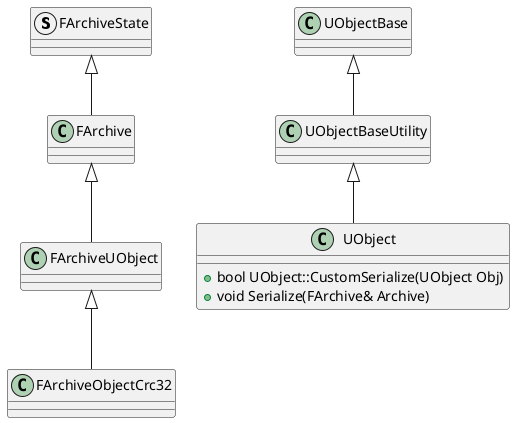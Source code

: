 @startuml 
' templates
' abstract        abstract
' abstract class  "abstract class"
' annotation      annotation
' circle          circle
' ()              circle_short_form
' class           class
' diamond         diamond
' <>              diamond_short_form
' entity          entity
' enum            enum
' interface       interface
' protocol        protocol
' struct          struct


' start >>>
struct          FArchiveState
class           FArchive
class           FArchiveUObject
class           FArchiveObjectCrc32

FArchiveState <|-- FArchive
FArchive <|-- FArchiveUObject
FArchiveUObject <|-- FArchiveObjectCrc32


class           UObjectBase
class           UObjectBaseUtility
class           UObject{
    +bool UObject::CustomSerialize(UObject Obj)
    +void Serialize(FArchive& Archive)
}

UObjectBase <|-- UObjectBaseUtility
UObjectBaseUtility <|-- UObject


@enduml


